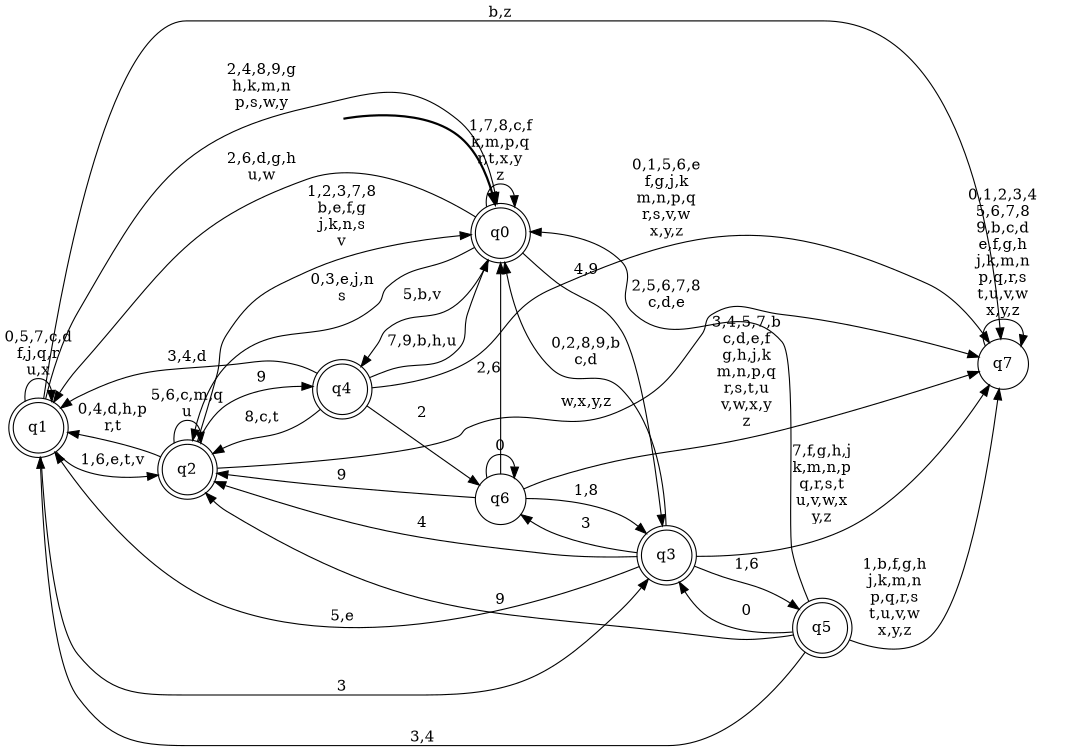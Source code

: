 digraph BlueStar {
__start0 [style = invis, shape = none, label = "", width = 0, height = 0];

rankdir=LR;
size="8,5";

s0 [style="rounded,filled", color="black", fillcolor="white" shape="doublecircle", label="q0"];
s1 [style="rounded,filled", color="black", fillcolor="white" shape="doublecircle", label="q1"];
s2 [style="rounded,filled", color="black", fillcolor="white" shape="doublecircle", label="q2"];
s3 [style="rounded,filled", color="black", fillcolor="white" shape="doublecircle", label="q3"];
s4 [style="rounded,filled", color="black", fillcolor="white" shape="doublecircle", label="q4"];
s5 [style="rounded,filled", color="black", fillcolor="white" shape="doublecircle", label="q5"];
s6 [style="filled", color="black", fillcolor="white" shape="circle", label="q6"];
s7 [style="filled", color="black", fillcolor="white" shape="circle", label="q7"];
subgraph cluster_main { 
	graph [pad=".75", ranksep="0.15", nodesep="0.15"];
	 style=invis; 
	__start0 -> s0 [penwidth=2];
}
s0 -> s0 [label="1,7,8,c,f\nk,m,p,q\nr,t,x,y\nz"];
s0 -> s1 [label="2,6,d,g,h\nu,w"];
s0 -> s2 [label="0,3,e,j,n\ns"];
s0 -> s3 [label="4,9"];
s0 -> s4 [label="5,b,v"];
s1 -> s0 [label="2,4,8,9,g\nh,k,m,n\np,s,w,y"];
s1 -> s1 [label="0,5,7,c,d\nf,j,q,r\nu,x"];
s1 -> s2 [label="1,6,e,t,v"];
s1 -> s3 [label="3"];
s1 -> s7 [label="b,z"];
s2 -> s0 [label="1,2,3,7,8\nb,e,f,g\nj,k,n,s\nv"];
s2 -> s1 [label="0,4,d,h,p\nr,t"];
s2 -> s2 [label="5,6,c,m,q\nu"];
s2 -> s4 [label="9"];
s2 -> s7 [label="w,x,y,z"];
s3 -> s0 [label="0,2,8,9,b\nc,d"];
s3 -> s1 [label="5,e"];
s3 -> s2 [label="4"];
s3 -> s5 [label="1,6"];
s3 -> s6 [label="3"];
s3 -> s7 [label="7,f,g,h,j\nk,m,n,p\nq,r,s,t\nu,v,w,x\ny,z"];
s4 -> s0 [label="7,9,b,h,u"];
s4 -> s1 [label="3,4,d"];
s4 -> s2 [label="8,c,t"];
s4 -> s6 [label="2"];
s4 -> s7 [label="0,1,5,6,e\nf,g,j,k\nm,n,p,q\nr,s,v,w\nx,y,z"];
s5 -> s0 [label="2,5,6,7,8\nc,d,e"];
s5 -> s1 [label="3,4"];
s5 -> s2 [label="9"];
s5 -> s3 [label="0"];
s5 -> s7 [label="1,b,f,g,h\nj,k,m,n\np,q,r,s\nt,u,v,w\nx,y,z"];
s6 -> s0 [label="2,6"];
s6 -> s2 [label="9"];
s6 -> s3 [label="1,8"];
s6 -> s6 [label="0"];
s6 -> s7 [label="3,4,5,7,b\nc,d,e,f\ng,h,j,k\nm,n,p,q\nr,s,t,u\nv,w,x,y\nz"];
s7 -> s7 [label="0,1,2,3,4\n5,6,7,8\n9,b,c,d\ne,f,g,h\nj,k,m,n\np,q,r,s\nt,u,v,w\nx,y,z"];

}